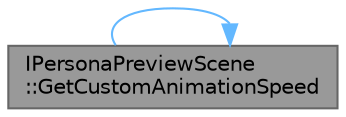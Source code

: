 digraph "IPersonaPreviewScene::GetCustomAnimationSpeed"
{
 // INTERACTIVE_SVG=YES
 // LATEX_PDF_SIZE
  bgcolor="transparent";
  edge [fontname=Helvetica,fontsize=10,labelfontname=Helvetica,labelfontsize=10];
  node [fontname=Helvetica,fontsize=10,shape=box,height=0.2,width=0.4];
  rankdir="LR";
  Node1 [id="Node000001",label="IPersonaPreviewScene\l::GetCustomAnimationSpeed",height=0.2,width=0.4,color="gray40", fillcolor="grey60", style="filled", fontcolor="black",tooltip="Get the current custom animation playback speed."];
  Node1 -> Node1 [id="edge1_Node000001_Node000001",color="steelblue1",style="solid",tooltip=" "];
}
